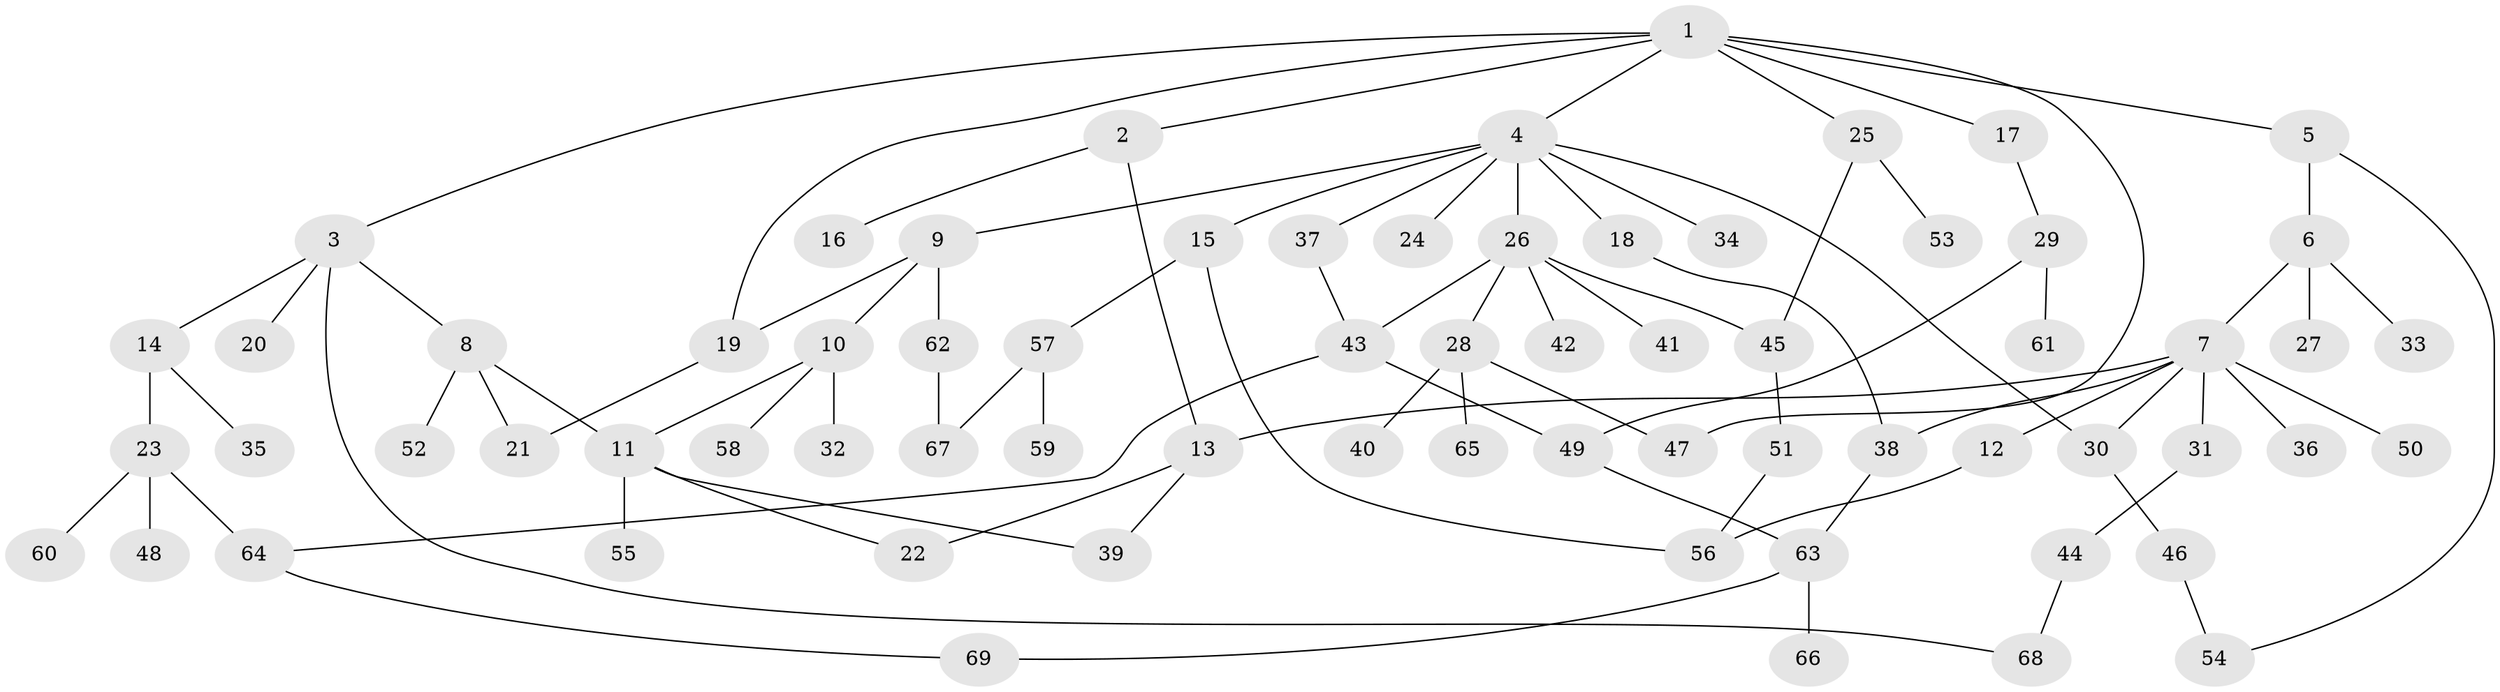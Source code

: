 // Generated by graph-tools (version 1.1) at 2025/49/03/09/25 03:49:19]
// undirected, 69 vertices, 88 edges
graph export_dot {
graph [start="1"]
  node [color=gray90,style=filled];
  1;
  2;
  3;
  4;
  5;
  6;
  7;
  8;
  9;
  10;
  11;
  12;
  13;
  14;
  15;
  16;
  17;
  18;
  19;
  20;
  21;
  22;
  23;
  24;
  25;
  26;
  27;
  28;
  29;
  30;
  31;
  32;
  33;
  34;
  35;
  36;
  37;
  38;
  39;
  40;
  41;
  42;
  43;
  44;
  45;
  46;
  47;
  48;
  49;
  50;
  51;
  52;
  53;
  54;
  55;
  56;
  57;
  58;
  59;
  60;
  61;
  62;
  63;
  64;
  65;
  66;
  67;
  68;
  69;
  1 -- 2;
  1 -- 3;
  1 -- 4;
  1 -- 5;
  1 -- 17;
  1 -- 19;
  1 -- 25;
  1 -- 47;
  2 -- 13;
  2 -- 16;
  3 -- 8;
  3 -- 14;
  3 -- 20;
  3 -- 68;
  4 -- 9;
  4 -- 15;
  4 -- 18;
  4 -- 24;
  4 -- 26;
  4 -- 34;
  4 -- 37;
  4 -- 30;
  5 -- 6;
  5 -- 54;
  6 -- 7;
  6 -- 27;
  6 -- 33;
  7 -- 12;
  7 -- 30;
  7 -- 31;
  7 -- 36;
  7 -- 38;
  7 -- 50;
  7 -- 13;
  8 -- 52;
  8 -- 11;
  8 -- 21;
  9 -- 10;
  9 -- 62;
  9 -- 19;
  10 -- 11;
  10 -- 32;
  10 -- 58;
  11 -- 39;
  11 -- 55;
  11 -- 22;
  12 -- 56;
  13 -- 22;
  13 -- 39;
  14 -- 23;
  14 -- 35;
  15 -- 56;
  15 -- 57;
  17 -- 29;
  18 -- 38;
  19 -- 21;
  23 -- 48;
  23 -- 60;
  23 -- 64;
  25 -- 45;
  25 -- 53;
  26 -- 28;
  26 -- 41;
  26 -- 42;
  26 -- 43;
  26 -- 45;
  28 -- 40;
  28 -- 47;
  28 -- 65;
  29 -- 49;
  29 -- 61;
  30 -- 46;
  31 -- 44;
  37 -- 43;
  38 -- 63;
  43 -- 64;
  43 -- 49;
  44 -- 68;
  45 -- 51;
  46 -- 54;
  49 -- 63;
  51 -- 56;
  57 -- 59;
  57 -- 67;
  62 -- 67;
  63 -- 66;
  63 -- 69;
  64 -- 69;
}
